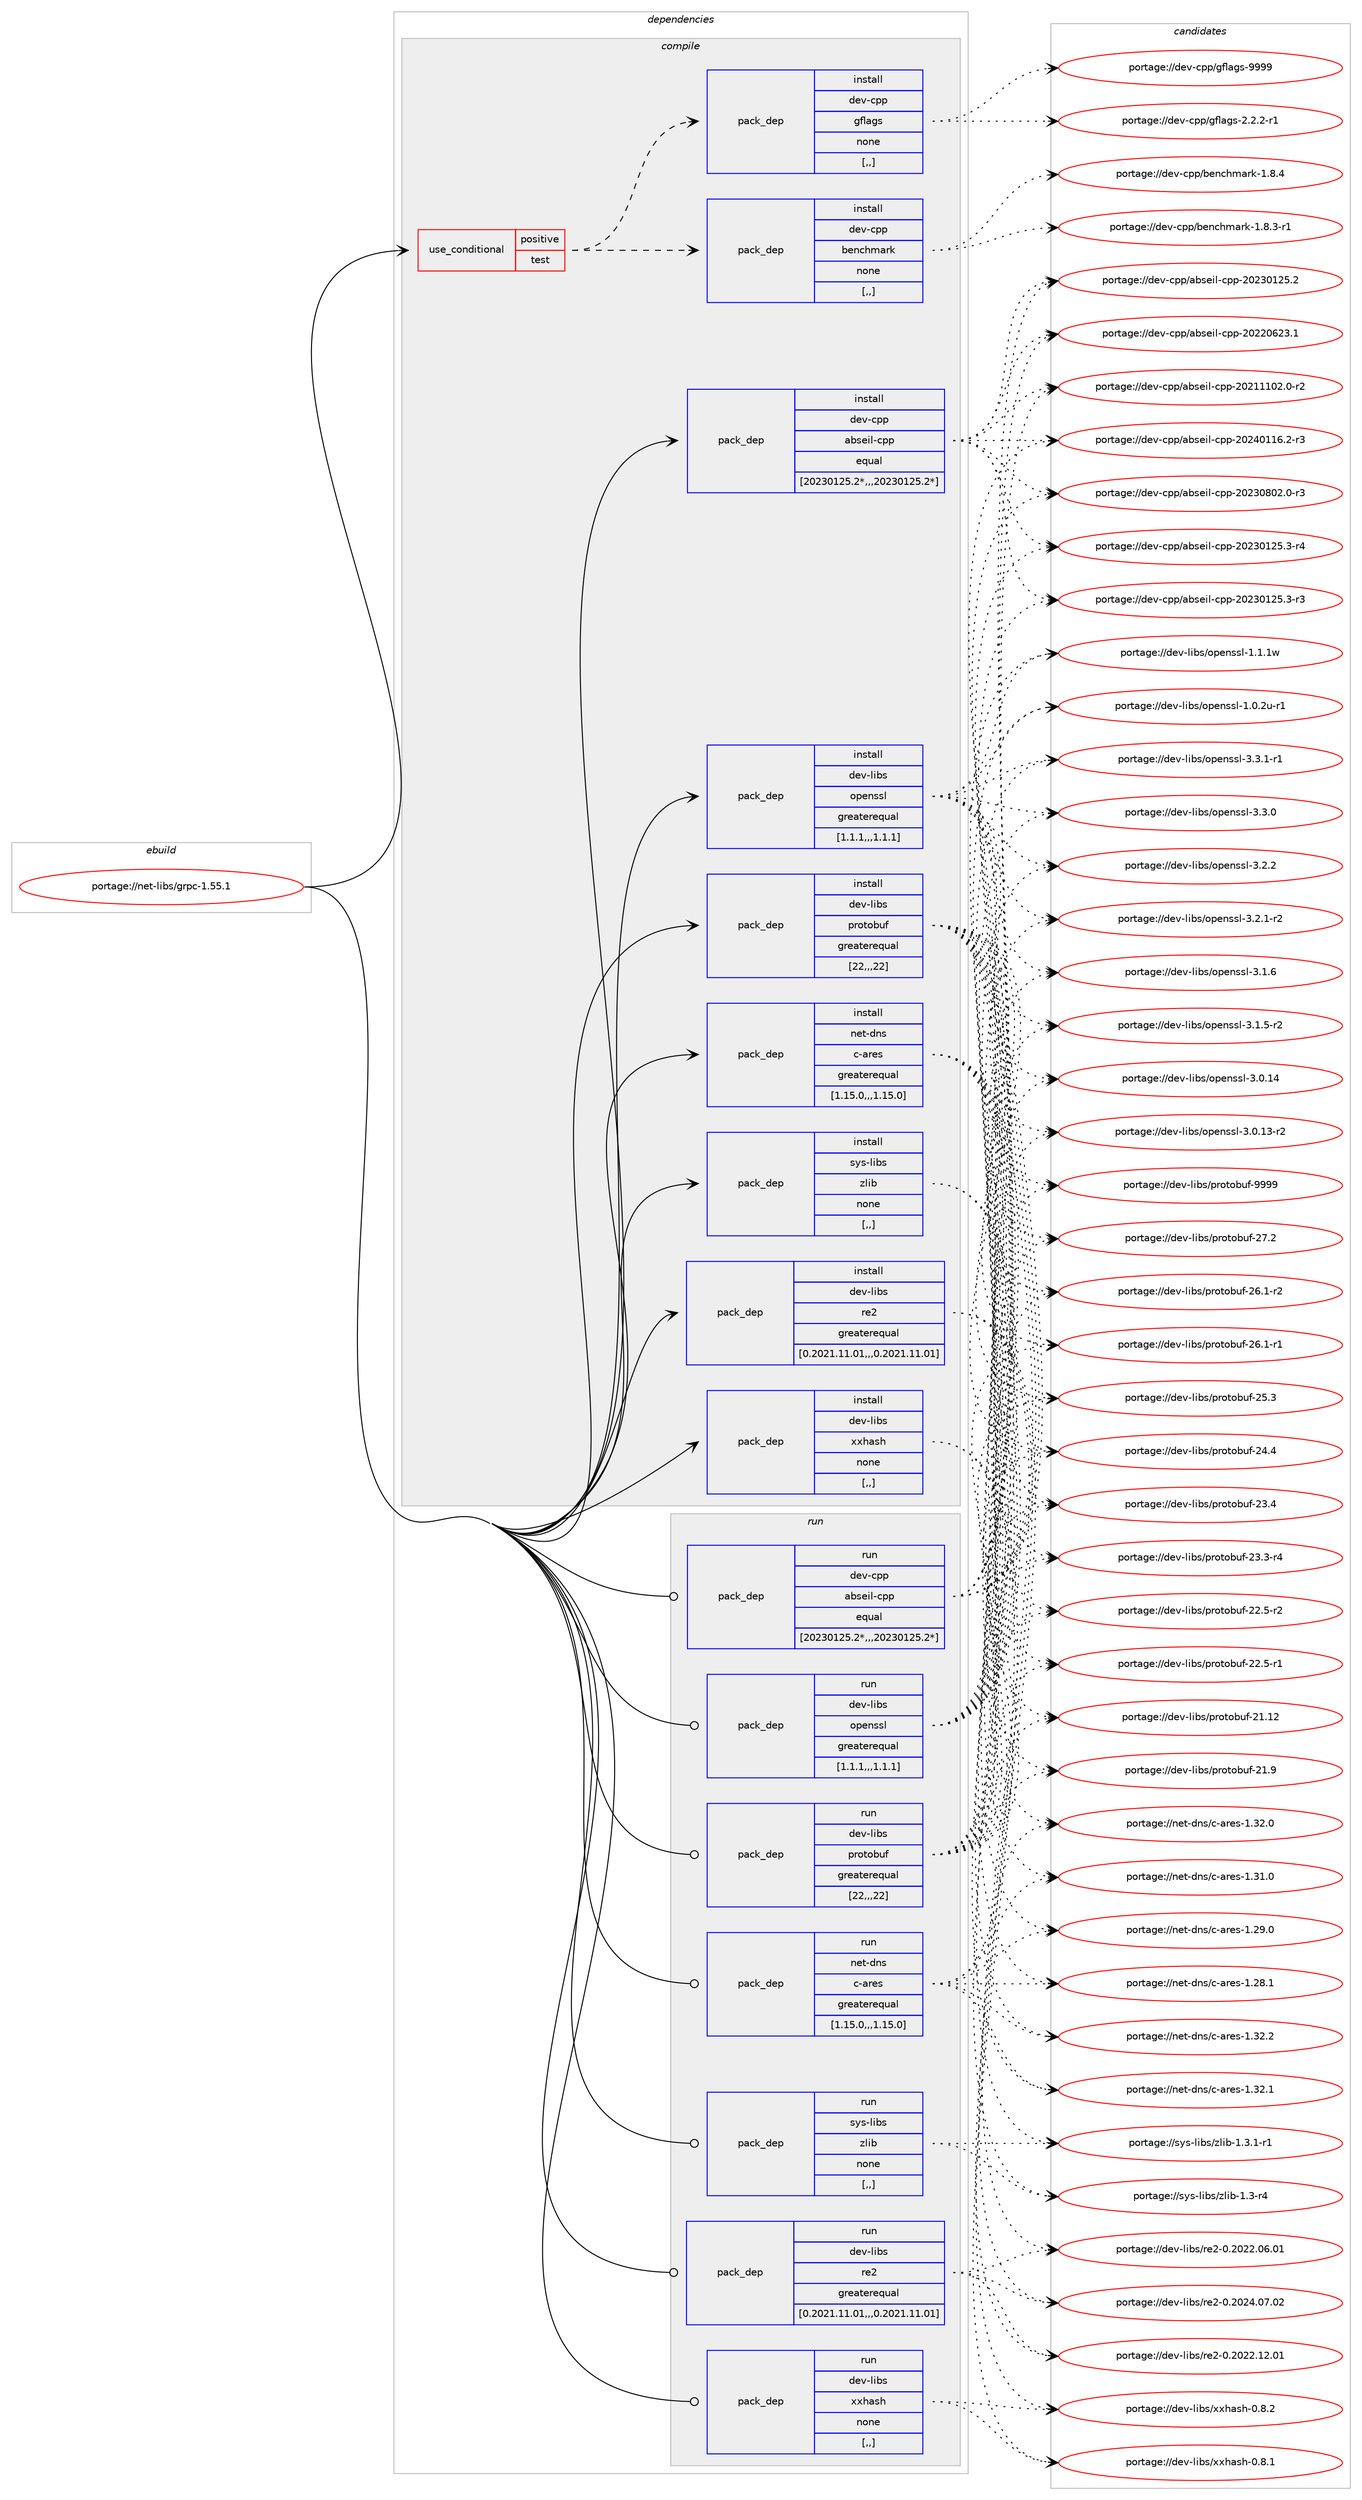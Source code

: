 digraph prolog {

# *************
# Graph options
# *************

newrank=true;
concentrate=true;
compound=true;
graph [rankdir=LR,fontname=Helvetica,fontsize=10,ranksep=1.5];#, ranksep=2.5, nodesep=0.2];
edge  [arrowhead=vee];
node  [fontname=Helvetica,fontsize=10];

# **********
# The ebuild
# **********

subgraph cluster_leftcol {
color=gray;
label=<<i>ebuild</i>>;
id [label="portage://net-libs/grpc-1.55.1", color=red, width=4, href="../net-libs/grpc-1.55.1.svg"];
}

# ****************
# The dependencies
# ****************

subgraph cluster_midcol {
color=gray;
label=<<i>dependencies</i>>;
subgraph cluster_compile {
fillcolor="#eeeeee";
style=filled;
label=<<i>compile</i>>;
subgraph cond93409 {
dependency358466 [label=<<TABLE BORDER="0" CELLBORDER="1" CELLSPACING="0" CELLPADDING="4"><TR><TD ROWSPAN="3" CELLPADDING="10">use_conditional</TD></TR><TR><TD>positive</TD></TR><TR><TD>test</TD></TR></TABLE>>, shape=none, color=red];
subgraph pack262414 {
dependency358467 [label=<<TABLE BORDER="0" CELLBORDER="1" CELLSPACING="0" CELLPADDING="4" WIDTH="220"><TR><TD ROWSPAN="6" CELLPADDING="30">pack_dep</TD></TR><TR><TD WIDTH="110">install</TD></TR><TR><TD>dev-cpp</TD></TR><TR><TD>benchmark</TD></TR><TR><TD>none</TD></TR><TR><TD>[,,]</TD></TR></TABLE>>, shape=none, color=blue];
}
dependency358466:e -> dependency358467:w [weight=20,style="dashed",arrowhead="vee"];
subgraph pack262415 {
dependency358468 [label=<<TABLE BORDER="0" CELLBORDER="1" CELLSPACING="0" CELLPADDING="4" WIDTH="220"><TR><TD ROWSPAN="6" CELLPADDING="30">pack_dep</TD></TR><TR><TD WIDTH="110">install</TD></TR><TR><TD>dev-cpp</TD></TR><TR><TD>gflags</TD></TR><TR><TD>none</TD></TR><TR><TD>[,,]</TD></TR></TABLE>>, shape=none, color=blue];
}
dependency358466:e -> dependency358468:w [weight=20,style="dashed",arrowhead="vee"];
}
id:e -> dependency358466:w [weight=20,style="solid",arrowhead="vee"];
subgraph pack262416 {
dependency358469 [label=<<TABLE BORDER="0" CELLBORDER="1" CELLSPACING="0" CELLPADDING="4" WIDTH="220"><TR><TD ROWSPAN="6" CELLPADDING="30">pack_dep</TD></TR><TR><TD WIDTH="110">install</TD></TR><TR><TD>dev-cpp</TD></TR><TR><TD>abseil-cpp</TD></TR><TR><TD>equal</TD></TR><TR><TD>[20230125.2*,,,20230125.2*]</TD></TR></TABLE>>, shape=none, color=blue];
}
id:e -> dependency358469:w [weight=20,style="solid",arrowhead="vee"];
subgraph pack262417 {
dependency358470 [label=<<TABLE BORDER="0" CELLBORDER="1" CELLSPACING="0" CELLPADDING="4" WIDTH="220"><TR><TD ROWSPAN="6" CELLPADDING="30">pack_dep</TD></TR><TR><TD WIDTH="110">install</TD></TR><TR><TD>dev-libs</TD></TR><TR><TD>openssl</TD></TR><TR><TD>greaterequal</TD></TR><TR><TD>[1.1.1,,,1.1.1]</TD></TR></TABLE>>, shape=none, color=blue];
}
id:e -> dependency358470:w [weight=20,style="solid",arrowhead="vee"];
subgraph pack262418 {
dependency358471 [label=<<TABLE BORDER="0" CELLBORDER="1" CELLSPACING="0" CELLPADDING="4" WIDTH="220"><TR><TD ROWSPAN="6" CELLPADDING="30">pack_dep</TD></TR><TR><TD WIDTH="110">install</TD></TR><TR><TD>dev-libs</TD></TR><TR><TD>protobuf</TD></TR><TR><TD>greaterequal</TD></TR><TR><TD>[22,,,22]</TD></TR></TABLE>>, shape=none, color=blue];
}
id:e -> dependency358471:w [weight=20,style="solid",arrowhead="vee"];
subgraph pack262419 {
dependency358472 [label=<<TABLE BORDER="0" CELLBORDER="1" CELLSPACING="0" CELLPADDING="4" WIDTH="220"><TR><TD ROWSPAN="6" CELLPADDING="30">pack_dep</TD></TR><TR><TD WIDTH="110">install</TD></TR><TR><TD>dev-libs</TD></TR><TR><TD>re2</TD></TR><TR><TD>greaterequal</TD></TR><TR><TD>[0.2021.11.01,,,0.2021.11.01]</TD></TR></TABLE>>, shape=none, color=blue];
}
id:e -> dependency358472:w [weight=20,style="solid",arrowhead="vee"];
subgraph pack262420 {
dependency358473 [label=<<TABLE BORDER="0" CELLBORDER="1" CELLSPACING="0" CELLPADDING="4" WIDTH="220"><TR><TD ROWSPAN="6" CELLPADDING="30">pack_dep</TD></TR><TR><TD WIDTH="110">install</TD></TR><TR><TD>dev-libs</TD></TR><TR><TD>xxhash</TD></TR><TR><TD>none</TD></TR><TR><TD>[,,]</TD></TR></TABLE>>, shape=none, color=blue];
}
id:e -> dependency358473:w [weight=20,style="solid",arrowhead="vee"];
subgraph pack262421 {
dependency358474 [label=<<TABLE BORDER="0" CELLBORDER="1" CELLSPACING="0" CELLPADDING="4" WIDTH="220"><TR><TD ROWSPAN="6" CELLPADDING="30">pack_dep</TD></TR><TR><TD WIDTH="110">install</TD></TR><TR><TD>net-dns</TD></TR><TR><TD>c-ares</TD></TR><TR><TD>greaterequal</TD></TR><TR><TD>[1.15.0,,,1.15.0]</TD></TR></TABLE>>, shape=none, color=blue];
}
id:e -> dependency358474:w [weight=20,style="solid",arrowhead="vee"];
subgraph pack262422 {
dependency358475 [label=<<TABLE BORDER="0" CELLBORDER="1" CELLSPACING="0" CELLPADDING="4" WIDTH="220"><TR><TD ROWSPAN="6" CELLPADDING="30">pack_dep</TD></TR><TR><TD WIDTH="110">install</TD></TR><TR><TD>sys-libs</TD></TR><TR><TD>zlib</TD></TR><TR><TD>none</TD></TR><TR><TD>[,,]</TD></TR></TABLE>>, shape=none, color=blue];
}
id:e -> dependency358475:w [weight=20,style="solid",arrowhead="vee"];
}
subgraph cluster_compileandrun {
fillcolor="#eeeeee";
style=filled;
label=<<i>compile and run</i>>;
}
subgraph cluster_run {
fillcolor="#eeeeee";
style=filled;
label=<<i>run</i>>;
subgraph pack262423 {
dependency358476 [label=<<TABLE BORDER="0" CELLBORDER="1" CELLSPACING="0" CELLPADDING="4" WIDTH="220"><TR><TD ROWSPAN="6" CELLPADDING="30">pack_dep</TD></TR><TR><TD WIDTH="110">run</TD></TR><TR><TD>dev-cpp</TD></TR><TR><TD>abseil-cpp</TD></TR><TR><TD>equal</TD></TR><TR><TD>[20230125.2*,,,20230125.2*]</TD></TR></TABLE>>, shape=none, color=blue];
}
id:e -> dependency358476:w [weight=20,style="solid",arrowhead="odot"];
subgraph pack262424 {
dependency358477 [label=<<TABLE BORDER="0" CELLBORDER="1" CELLSPACING="0" CELLPADDING="4" WIDTH="220"><TR><TD ROWSPAN="6" CELLPADDING="30">pack_dep</TD></TR><TR><TD WIDTH="110">run</TD></TR><TR><TD>dev-libs</TD></TR><TR><TD>openssl</TD></TR><TR><TD>greaterequal</TD></TR><TR><TD>[1.1.1,,,1.1.1]</TD></TR></TABLE>>, shape=none, color=blue];
}
id:e -> dependency358477:w [weight=20,style="solid",arrowhead="odot"];
subgraph pack262425 {
dependency358478 [label=<<TABLE BORDER="0" CELLBORDER="1" CELLSPACING="0" CELLPADDING="4" WIDTH="220"><TR><TD ROWSPAN="6" CELLPADDING="30">pack_dep</TD></TR><TR><TD WIDTH="110">run</TD></TR><TR><TD>dev-libs</TD></TR><TR><TD>protobuf</TD></TR><TR><TD>greaterequal</TD></TR><TR><TD>[22,,,22]</TD></TR></TABLE>>, shape=none, color=blue];
}
id:e -> dependency358478:w [weight=20,style="solid",arrowhead="odot"];
subgraph pack262426 {
dependency358479 [label=<<TABLE BORDER="0" CELLBORDER="1" CELLSPACING="0" CELLPADDING="4" WIDTH="220"><TR><TD ROWSPAN="6" CELLPADDING="30">pack_dep</TD></TR><TR><TD WIDTH="110">run</TD></TR><TR><TD>dev-libs</TD></TR><TR><TD>re2</TD></TR><TR><TD>greaterequal</TD></TR><TR><TD>[0.2021.11.01,,,0.2021.11.01]</TD></TR></TABLE>>, shape=none, color=blue];
}
id:e -> dependency358479:w [weight=20,style="solid",arrowhead="odot"];
subgraph pack262427 {
dependency358480 [label=<<TABLE BORDER="0" CELLBORDER="1" CELLSPACING="0" CELLPADDING="4" WIDTH="220"><TR><TD ROWSPAN="6" CELLPADDING="30">pack_dep</TD></TR><TR><TD WIDTH="110">run</TD></TR><TR><TD>dev-libs</TD></TR><TR><TD>xxhash</TD></TR><TR><TD>none</TD></TR><TR><TD>[,,]</TD></TR></TABLE>>, shape=none, color=blue];
}
id:e -> dependency358480:w [weight=20,style="solid",arrowhead="odot"];
subgraph pack262428 {
dependency358481 [label=<<TABLE BORDER="0" CELLBORDER="1" CELLSPACING="0" CELLPADDING="4" WIDTH="220"><TR><TD ROWSPAN="6" CELLPADDING="30">pack_dep</TD></TR><TR><TD WIDTH="110">run</TD></TR><TR><TD>net-dns</TD></TR><TR><TD>c-ares</TD></TR><TR><TD>greaterequal</TD></TR><TR><TD>[1.15.0,,,1.15.0]</TD></TR></TABLE>>, shape=none, color=blue];
}
id:e -> dependency358481:w [weight=20,style="solid",arrowhead="odot"];
subgraph pack262429 {
dependency358482 [label=<<TABLE BORDER="0" CELLBORDER="1" CELLSPACING="0" CELLPADDING="4" WIDTH="220"><TR><TD ROWSPAN="6" CELLPADDING="30">pack_dep</TD></TR><TR><TD WIDTH="110">run</TD></TR><TR><TD>sys-libs</TD></TR><TR><TD>zlib</TD></TR><TR><TD>none</TD></TR><TR><TD>[,,]</TD></TR></TABLE>>, shape=none, color=blue];
}
id:e -> dependency358482:w [weight=20,style="solid",arrowhead="odot"];
}
}

# **************
# The candidates
# **************

subgraph cluster_choices {
rank=same;
color=gray;
label=<<i>candidates</i>>;

subgraph choice262414 {
color=black;
nodesep=1;
choice100101118459911211247981011109910410997114107454946564652 [label="portage://dev-cpp/benchmark-1.8.4", color=red, width=4,href="../dev-cpp/benchmark-1.8.4.svg"];
choice1001011184599112112479810111099104109971141074549465646514511449 [label="portage://dev-cpp/benchmark-1.8.3-r1", color=red, width=4,href="../dev-cpp/benchmark-1.8.3-r1.svg"];
dependency358467:e -> choice100101118459911211247981011109910410997114107454946564652:w [style=dotted,weight="100"];
dependency358467:e -> choice1001011184599112112479810111099104109971141074549465646514511449:w [style=dotted,weight="100"];
}
subgraph choice262415 {
color=black;
nodesep=1;
choice100101118459911211247103102108971031154557575757 [label="portage://dev-cpp/gflags-9999", color=red, width=4,href="../dev-cpp/gflags-9999.svg"];
choice100101118459911211247103102108971031154550465046504511449 [label="portage://dev-cpp/gflags-2.2.2-r1", color=red, width=4,href="../dev-cpp/gflags-2.2.2-r1.svg"];
dependency358468:e -> choice100101118459911211247103102108971031154557575757:w [style=dotted,weight="100"];
dependency358468:e -> choice100101118459911211247103102108971031154550465046504511449:w [style=dotted,weight="100"];
}
subgraph choice262416 {
color=black;
nodesep=1;
choice1001011184599112112479798115101105108459911211245504850524849495446504511451 [label="portage://dev-cpp/abseil-cpp-20240116.2-r3", color=red, width=4,href="../dev-cpp/abseil-cpp-20240116.2-r3.svg"];
choice1001011184599112112479798115101105108459911211245504850514856485046484511451 [label="portage://dev-cpp/abseil-cpp-20230802.0-r3", color=red, width=4,href="../dev-cpp/abseil-cpp-20230802.0-r3.svg"];
choice1001011184599112112479798115101105108459911211245504850514849505346514511452 [label="portage://dev-cpp/abseil-cpp-20230125.3-r4", color=red, width=4,href="../dev-cpp/abseil-cpp-20230125.3-r4.svg"];
choice1001011184599112112479798115101105108459911211245504850514849505346514511451 [label="portage://dev-cpp/abseil-cpp-20230125.3-r3", color=red, width=4,href="../dev-cpp/abseil-cpp-20230125.3-r3.svg"];
choice100101118459911211247979811510110510845991121124550485051484950534650 [label="portage://dev-cpp/abseil-cpp-20230125.2", color=red, width=4,href="../dev-cpp/abseil-cpp-20230125.2.svg"];
choice100101118459911211247979811510110510845991121124550485050485450514649 [label="portage://dev-cpp/abseil-cpp-20220623.1", color=red, width=4,href="../dev-cpp/abseil-cpp-20220623.1.svg"];
choice1001011184599112112479798115101105108459911211245504850494949485046484511450 [label="portage://dev-cpp/abseil-cpp-20211102.0-r2", color=red, width=4,href="../dev-cpp/abseil-cpp-20211102.0-r2.svg"];
dependency358469:e -> choice1001011184599112112479798115101105108459911211245504850524849495446504511451:w [style=dotted,weight="100"];
dependency358469:e -> choice1001011184599112112479798115101105108459911211245504850514856485046484511451:w [style=dotted,weight="100"];
dependency358469:e -> choice1001011184599112112479798115101105108459911211245504850514849505346514511452:w [style=dotted,weight="100"];
dependency358469:e -> choice1001011184599112112479798115101105108459911211245504850514849505346514511451:w [style=dotted,weight="100"];
dependency358469:e -> choice100101118459911211247979811510110510845991121124550485051484950534650:w [style=dotted,weight="100"];
dependency358469:e -> choice100101118459911211247979811510110510845991121124550485050485450514649:w [style=dotted,weight="100"];
dependency358469:e -> choice1001011184599112112479798115101105108459911211245504850494949485046484511450:w [style=dotted,weight="100"];
}
subgraph choice262417 {
color=black;
nodesep=1;
choice1001011184510810598115471111121011101151151084551465146494511449 [label="portage://dev-libs/openssl-3.3.1-r1", color=red, width=4,href="../dev-libs/openssl-3.3.1-r1.svg"];
choice100101118451081059811547111112101110115115108455146514648 [label="portage://dev-libs/openssl-3.3.0", color=red, width=4,href="../dev-libs/openssl-3.3.0.svg"];
choice100101118451081059811547111112101110115115108455146504650 [label="portage://dev-libs/openssl-3.2.2", color=red, width=4,href="../dev-libs/openssl-3.2.2.svg"];
choice1001011184510810598115471111121011101151151084551465046494511450 [label="portage://dev-libs/openssl-3.2.1-r2", color=red, width=4,href="../dev-libs/openssl-3.2.1-r2.svg"];
choice100101118451081059811547111112101110115115108455146494654 [label="portage://dev-libs/openssl-3.1.6", color=red, width=4,href="../dev-libs/openssl-3.1.6.svg"];
choice1001011184510810598115471111121011101151151084551464946534511450 [label="portage://dev-libs/openssl-3.1.5-r2", color=red, width=4,href="../dev-libs/openssl-3.1.5-r2.svg"];
choice10010111845108105981154711111210111011511510845514648464952 [label="portage://dev-libs/openssl-3.0.14", color=red, width=4,href="../dev-libs/openssl-3.0.14.svg"];
choice100101118451081059811547111112101110115115108455146484649514511450 [label="portage://dev-libs/openssl-3.0.13-r2", color=red, width=4,href="../dev-libs/openssl-3.0.13-r2.svg"];
choice100101118451081059811547111112101110115115108454946494649119 [label="portage://dev-libs/openssl-1.1.1w", color=red, width=4,href="../dev-libs/openssl-1.1.1w.svg"];
choice1001011184510810598115471111121011101151151084549464846501174511449 [label="portage://dev-libs/openssl-1.0.2u-r1", color=red, width=4,href="../dev-libs/openssl-1.0.2u-r1.svg"];
dependency358470:e -> choice1001011184510810598115471111121011101151151084551465146494511449:w [style=dotted,weight="100"];
dependency358470:e -> choice100101118451081059811547111112101110115115108455146514648:w [style=dotted,weight="100"];
dependency358470:e -> choice100101118451081059811547111112101110115115108455146504650:w [style=dotted,weight="100"];
dependency358470:e -> choice1001011184510810598115471111121011101151151084551465046494511450:w [style=dotted,weight="100"];
dependency358470:e -> choice100101118451081059811547111112101110115115108455146494654:w [style=dotted,weight="100"];
dependency358470:e -> choice1001011184510810598115471111121011101151151084551464946534511450:w [style=dotted,weight="100"];
dependency358470:e -> choice10010111845108105981154711111210111011511510845514648464952:w [style=dotted,weight="100"];
dependency358470:e -> choice100101118451081059811547111112101110115115108455146484649514511450:w [style=dotted,weight="100"];
dependency358470:e -> choice100101118451081059811547111112101110115115108454946494649119:w [style=dotted,weight="100"];
dependency358470:e -> choice1001011184510810598115471111121011101151151084549464846501174511449:w [style=dotted,weight="100"];
}
subgraph choice262418 {
color=black;
nodesep=1;
choice100101118451081059811547112114111116111981171024557575757 [label="portage://dev-libs/protobuf-9999", color=red, width=4,href="../dev-libs/protobuf-9999.svg"];
choice100101118451081059811547112114111116111981171024550554650 [label="portage://dev-libs/protobuf-27.2", color=red, width=4,href="../dev-libs/protobuf-27.2.svg"];
choice1001011184510810598115471121141111161119811710245505446494511450 [label="portage://dev-libs/protobuf-26.1-r2", color=red, width=4,href="../dev-libs/protobuf-26.1-r2.svg"];
choice1001011184510810598115471121141111161119811710245505446494511449 [label="portage://dev-libs/protobuf-26.1-r1", color=red, width=4,href="../dev-libs/protobuf-26.1-r1.svg"];
choice100101118451081059811547112114111116111981171024550534651 [label="portage://dev-libs/protobuf-25.3", color=red, width=4,href="../dev-libs/protobuf-25.3.svg"];
choice100101118451081059811547112114111116111981171024550524652 [label="portage://dev-libs/protobuf-24.4", color=red, width=4,href="../dev-libs/protobuf-24.4.svg"];
choice100101118451081059811547112114111116111981171024550514652 [label="portage://dev-libs/protobuf-23.4", color=red, width=4,href="../dev-libs/protobuf-23.4.svg"];
choice1001011184510810598115471121141111161119811710245505146514511452 [label="portage://dev-libs/protobuf-23.3-r4", color=red, width=4,href="../dev-libs/protobuf-23.3-r4.svg"];
choice1001011184510810598115471121141111161119811710245505046534511450 [label="portage://dev-libs/protobuf-22.5-r2", color=red, width=4,href="../dev-libs/protobuf-22.5-r2.svg"];
choice1001011184510810598115471121141111161119811710245505046534511449 [label="portage://dev-libs/protobuf-22.5-r1", color=red, width=4,href="../dev-libs/protobuf-22.5-r1.svg"];
choice10010111845108105981154711211411111611198117102455049464950 [label="portage://dev-libs/protobuf-21.12", color=red, width=4,href="../dev-libs/protobuf-21.12.svg"];
choice100101118451081059811547112114111116111981171024550494657 [label="portage://dev-libs/protobuf-21.9", color=red, width=4,href="../dev-libs/protobuf-21.9.svg"];
dependency358471:e -> choice100101118451081059811547112114111116111981171024557575757:w [style=dotted,weight="100"];
dependency358471:e -> choice100101118451081059811547112114111116111981171024550554650:w [style=dotted,weight="100"];
dependency358471:e -> choice1001011184510810598115471121141111161119811710245505446494511450:w [style=dotted,weight="100"];
dependency358471:e -> choice1001011184510810598115471121141111161119811710245505446494511449:w [style=dotted,weight="100"];
dependency358471:e -> choice100101118451081059811547112114111116111981171024550534651:w [style=dotted,weight="100"];
dependency358471:e -> choice100101118451081059811547112114111116111981171024550524652:w [style=dotted,weight="100"];
dependency358471:e -> choice100101118451081059811547112114111116111981171024550514652:w [style=dotted,weight="100"];
dependency358471:e -> choice1001011184510810598115471121141111161119811710245505146514511452:w [style=dotted,weight="100"];
dependency358471:e -> choice1001011184510810598115471121141111161119811710245505046534511450:w [style=dotted,weight="100"];
dependency358471:e -> choice1001011184510810598115471121141111161119811710245505046534511449:w [style=dotted,weight="100"];
dependency358471:e -> choice10010111845108105981154711211411111611198117102455049464950:w [style=dotted,weight="100"];
dependency358471:e -> choice100101118451081059811547112114111116111981171024550494657:w [style=dotted,weight="100"];
}
subgraph choice262419 {
color=black;
nodesep=1;
choice1001011184510810598115471141015045484650485052464855464850 [label="portage://dev-libs/re2-0.2024.07.02", color=red, width=4,href="../dev-libs/re2-0.2024.07.02.svg"];
choice1001011184510810598115471141015045484650485050464950464849 [label="portage://dev-libs/re2-0.2022.12.01", color=red, width=4,href="../dev-libs/re2-0.2022.12.01.svg"];
choice1001011184510810598115471141015045484650485050464854464849 [label="portage://dev-libs/re2-0.2022.06.01", color=red, width=4,href="../dev-libs/re2-0.2022.06.01.svg"];
dependency358472:e -> choice1001011184510810598115471141015045484650485052464855464850:w [style=dotted,weight="100"];
dependency358472:e -> choice1001011184510810598115471141015045484650485050464950464849:w [style=dotted,weight="100"];
dependency358472:e -> choice1001011184510810598115471141015045484650485050464854464849:w [style=dotted,weight="100"];
}
subgraph choice262420 {
color=black;
nodesep=1;
choice10010111845108105981154712012010497115104454846564650 [label="portage://dev-libs/xxhash-0.8.2", color=red, width=4,href="../dev-libs/xxhash-0.8.2.svg"];
choice10010111845108105981154712012010497115104454846564649 [label="portage://dev-libs/xxhash-0.8.1", color=red, width=4,href="../dev-libs/xxhash-0.8.1.svg"];
dependency358473:e -> choice10010111845108105981154712012010497115104454846564650:w [style=dotted,weight="100"];
dependency358473:e -> choice10010111845108105981154712012010497115104454846564649:w [style=dotted,weight="100"];
}
subgraph choice262421 {
color=black;
nodesep=1;
choice110101116451001101154799459711410111545494651504650 [label="portage://net-dns/c-ares-1.32.2", color=red, width=4,href="../net-dns/c-ares-1.32.2.svg"];
choice110101116451001101154799459711410111545494651504649 [label="portage://net-dns/c-ares-1.32.1", color=red, width=4,href="../net-dns/c-ares-1.32.1.svg"];
choice110101116451001101154799459711410111545494651504648 [label="portage://net-dns/c-ares-1.32.0", color=red, width=4,href="../net-dns/c-ares-1.32.0.svg"];
choice110101116451001101154799459711410111545494651494648 [label="portage://net-dns/c-ares-1.31.0", color=red, width=4,href="../net-dns/c-ares-1.31.0.svg"];
choice110101116451001101154799459711410111545494650574648 [label="portage://net-dns/c-ares-1.29.0", color=red, width=4,href="../net-dns/c-ares-1.29.0.svg"];
choice110101116451001101154799459711410111545494650564649 [label="portage://net-dns/c-ares-1.28.1", color=red, width=4,href="../net-dns/c-ares-1.28.1.svg"];
dependency358474:e -> choice110101116451001101154799459711410111545494651504650:w [style=dotted,weight="100"];
dependency358474:e -> choice110101116451001101154799459711410111545494651504649:w [style=dotted,weight="100"];
dependency358474:e -> choice110101116451001101154799459711410111545494651504648:w [style=dotted,weight="100"];
dependency358474:e -> choice110101116451001101154799459711410111545494651494648:w [style=dotted,weight="100"];
dependency358474:e -> choice110101116451001101154799459711410111545494650574648:w [style=dotted,weight="100"];
dependency358474:e -> choice110101116451001101154799459711410111545494650564649:w [style=dotted,weight="100"];
}
subgraph choice262422 {
color=black;
nodesep=1;
choice115121115451081059811547122108105984549465146494511449 [label="portage://sys-libs/zlib-1.3.1-r1", color=red, width=4,href="../sys-libs/zlib-1.3.1-r1.svg"];
choice11512111545108105981154712210810598454946514511452 [label="portage://sys-libs/zlib-1.3-r4", color=red, width=4,href="../sys-libs/zlib-1.3-r4.svg"];
dependency358475:e -> choice115121115451081059811547122108105984549465146494511449:w [style=dotted,weight="100"];
dependency358475:e -> choice11512111545108105981154712210810598454946514511452:w [style=dotted,weight="100"];
}
subgraph choice262423 {
color=black;
nodesep=1;
choice1001011184599112112479798115101105108459911211245504850524849495446504511451 [label="portage://dev-cpp/abseil-cpp-20240116.2-r3", color=red, width=4,href="../dev-cpp/abseil-cpp-20240116.2-r3.svg"];
choice1001011184599112112479798115101105108459911211245504850514856485046484511451 [label="portage://dev-cpp/abseil-cpp-20230802.0-r3", color=red, width=4,href="../dev-cpp/abseil-cpp-20230802.0-r3.svg"];
choice1001011184599112112479798115101105108459911211245504850514849505346514511452 [label="portage://dev-cpp/abseil-cpp-20230125.3-r4", color=red, width=4,href="../dev-cpp/abseil-cpp-20230125.3-r4.svg"];
choice1001011184599112112479798115101105108459911211245504850514849505346514511451 [label="portage://dev-cpp/abseil-cpp-20230125.3-r3", color=red, width=4,href="../dev-cpp/abseil-cpp-20230125.3-r3.svg"];
choice100101118459911211247979811510110510845991121124550485051484950534650 [label="portage://dev-cpp/abseil-cpp-20230125.2", color=red, width=4,href="../dev-cpp/abseil-cpp-20230125.2.svg"];
choice100101118459911211247979811510110510845991121124550485050485450514649 [label="portage://dev-cpp/abseil-cpp-20220623.1", color=red, width=4,href="../dev-cpp/abseil-cpp-20220623.1.svg"];
choice1001011184599112112479798115101105108459911211245504850494949485046484511450 [label="portage://dev-cpp/abseil-cpp-20211102.0-r2", color=red, width=4,href="../dev-cpp/abseil-cpp-20211102.0-r2.svg"];
dependency358476:e -> choice1001011184599112112479798115101105108459911211245504850524849495446504511451:w [style=dotted,weight="100"];
dependency358476:e -> choice1001011184599112112479798115101105108459911211245504850514856485046484511451:w [style=dotted,weight="100"];
dependency358476:e -> choice1001011184599112112479798115101105108459911211245504850514849505346514511452:w [style=dotted,weight="100"];
dependency358476:e -> choice1001011184599112112479798115101105108459911211245504850514849505346514511451:w [style=dotted,weight="100"];
dependency358476:e -> choice100101118459911211247979811510110510845991121124550485051484950534650:w [style=dotted,weight="100"];
dependency358476:e -> choice100101118459911211247979811510110510845991121124550485050485450514649:w [style=dotted,weight="100"];
dependency358476:e -> choice1001011184599112112479798115101105108459911211245504850494949485046484511450:w [style=dotted,weight="100"];
}
subgraph choice262424 {
color=black;
nodesep=1;
choice1001011184510810598115471111121011101151151084551465146494511449 [label="portage://dev-libs/openssl-3.3.1-r1", color=red, width=4,href="../dev-libs/openssl-3.3.1-r1.svg"];
choice100101118451081059811547111112101110115115108455146514648 [label="portage://dev-libs/openssl-3.3.0", color=red, width=4,href="../dev-libs/openssl-3.3.0.svg"];
choice100101118451081059811547111112101110115115108455146504650 [label="portage://dev-libs/openssl-3.2.2", color=red, width=4,href="../dev-libs/openssl-3.2.2.svg"];
choice1001011184510810598115471111121011101151151084551465046494511450 [label="portage://dev-libs/openssl-3.2.1-r2", color=red, width=4,href="../dev-libs/openssl-3.2.1-r2.svg"];
choice100101118451081059811547111112101110115115108455146494654 [label="portage://dev-libs/openssl-3.1.6", color=red, width=4,href="../dev-libs/openssl-3.1.6.svg"];
choice1001011184510810598115471111121011101151151084551464946534511450 [label="portage://dev-libs/openssl-3.1.5-r2", color=red, width=4,href="../dev-libs/openssl-3.1.5-r2.svg"];
choice10010111845108105981154711111210111011511510845514648464952 [label="portage://dev-libs/openssl-3.0.14", color=red, width=4,href="../dev-libs/openssl-3.0.14.svg"];
choice100101118451081059811547111112101110115115108455146484649514511450 [label="portage://dev-libs/openssl-3.0.13-r2", color=red, width=4,href="../dev-libs/openssl-3.0.13-r2.svg"];
choice100101118451081059811547111112101110115115108454946494649119 [label="portage://dev-libs/openssl-1.1.1w", color=red, width=4,href="../dev-libs/openssl-1.1.1w.svg"];
choice1001011184510810598115471111121011101151151084549464846501174511449 [label="portage://dev-libs/openssl-1.0.2u-r1", color=red, width=4,href="../dev-libs/openssl-1.0.2u-r1.svg"];
dependency358477:e -> choice1001011184510810598115471111121011101151151084551465146494511449:w [style=dotted,weight="100"];
dependency358477:e -> choice100101118451081059811547111112101110115115108455146514648:w [style=dotted,weight="100"];
dependency358477:e -> choice100101118451081059811547111112101110115115108455146504650:w [style=dotted,weight="100"];
dependency358477:e -> choice1001011184510810598115471111121011101151151084551465046494511450:w [style=dotted,weight="100"];
dependency358477:e -> choice100101118451081059811547111112101110115115108455146494654:w [style=dotted,weight="100"];
dependency358477:e -> choice1001011184510810598115471111121011101151151084551464946534511450:w [style=dotted,weight="100"];
dependency358477:e -> choice10010111845108105981154711111210111011511510845514648464952:w [style=dotted,weight="100"];
dependency358477:e -> choice100101118451081059811547111112101110115115108455146484649514511450:w [style=dotted,weight="100"];
dependency358477:e -> choice100101118451081059811547111112101110115115108454946494649119:w [style=dotted,weight="100"];
dependency358477:e -> choice1001011184510810598115471111121011101151151084549464846501174511449:w [style=dotted,weight="100"];
}
subgraph choice262425 {
color=black;
nodesep=1;
choice100101118451081059811547112114111116111981171024557575757 [label="portage://dev-libs/protobuf-9999", color=red, width=4,href="../dev-libs/protobuf-9999.svg"];
choice100101118451081059811547112114111116111981171024550554650 [label="portage://dev-libs/protobuf-27.2", color=red, width=4,href="../dev-libs/protobuf-27.2.svg"];
choice1001011184510810598115471121141111161119811710245505446494511450 [label="portage://dev-libs/protobuf-26.1-r2", color=red, width=4,href="../dev-libs/protobuf-26.1-r2.svg"];
choice1001011184510810598115471121141111161119811710245505446494511449 [label="portage://dev-libs/protobuf-26.1-r1", color=red, width=4,href="../dev-libs/protobuf-26.1-r1.svg"];
choice100101118451081059811547112114111116111981171024550534651 [label="portage://dev-libs/protobuf-25.3", color=red, width=4,href="../dev-libs/protobuf-25.3.svg"];
choice100101118451081059811547112114111116111981171024550524652 [label="portage://dev-libs/protobuf-24.4", color=red, width=4,href="../dev-libs/protobuf-24.4.svg"];
choice100101118451081059811547112114111116111981171024550514652 [label="portage://dev-libs/protobuf-23.4", color=red, width=4,href="../dev-libs/protobuf-23.4.svg"];
choice1001011184510810598115471121141111161119811710245505146514511452 [label="portage://dev-libs/protobuf-23.3-r4", color=red, width=4,href="../dev-libs/protobuf-23.3-r4.svg"];
choice1001011184510810598115471121141111161119811710245505046534511450 [label="portage://dev-libs/protobuf-22.5-r2", color=red, width=4,href="../dev-libs/protobuf-22.5-r2.svg"];
choice1001011184510810598115471121141111161119811710245505046534511449 [label="portage://dev-libs/protobuf-22.5-r1", color=red, width=4,href="../dev-libs/protobuf-22.5-r1.svg"];
choice10010111845108105981154711211411111611198117102455049464950 [label="portage://dev-libs/protobuf-21.12", color=red, width=4,href="../dev-libs/protobuf-21.12.svg"];
choice100101118451081059811547112114111116111981171024550494657 [label="portage://dev-libs/protobuf-21.9", color=red, width=4,href="../dev-libs/protobuf-21.9.svg"];
dependency358478:e -> choice100101118451081059811547112114111116111981171024557575757:w [style=dotted,weight="100"];
dependency358478:e -> choice100101118451081059811547112114111116111981171024550554650:w [style=dotted,weight="100"];
dependency358478:e -> choice1001011184510810598115471121141111161119811710245505446494511450:w [style=dotted,weight="100"];
dependency358478:e -> choice1001011184510810598115471121141111161119811710245505446494511449:w [style=dotted,weight="100"];
dependency358478:e -> choice100101118451081059811547112114111116111981171024550534651:w [style=dotted,weight="100"];
dependency358478:e -> choice100101118451081059811547112114111116111981171024550524652:w [style=dotted,weight="100"];
dependency358478:e -> choice100101118451081059811547112114111116111981171024550514652:w [style=dotted,weight="100"];
dependency358478:e -> choice1001011184510810598115471121141111161119811710245505146514511452:w [style=dotted,weight="100"];
dependency358478:e -> choice1001011184510810598115471121141111161119811710245505046534511450:w [style=dotted,weight="100"];
dependency358478:e -> choice1001011184510810598115471121141111161119811710245505046534511449:w [style=dotted,weight="100"];
dependency358478:e -> choice10010111845108105981154711211411111611198117102455049464950:w [style=dotted,weight="100"];
dependency358478:e -> choice100101118451081059811547112114111116111981171024550494657:w [style=dotted,weight="100"];
}
subgraph choice262426 {
color=black;
nodesep=1;
choice1001011184510810598115471141015045484650485052464855464850 [label="portage://dev-libs/re2-0.2024.07.02", color=red, width=4,href="../dev-libs/re2-0.2024.07.02.svg"];
choice1001011184510810598115471141015045484650485050464950464849 [label="portage://dev-libs/re2-0.2022.12.01", color=red, width=4,href="../dev-libs/re2-0.2022.12.01.svg"];
choice1001011184510810598115471141015045484650485050464854464849 [label="portage://dev-libs/re2-0.2022.06.01", color=red, width=4,href="../dev-libs/re2-0.2022.06.01.svg"];
dependency358479:e -> choice1001011184510810598115471141015045484650485052464855464850:w [style=dotted,weight="100"];
dependency358479:e -> choice1001011184510810598115471141015045484650485050464950464849:w [style=dotted,weight="100"];
dependency358479:e -> choice1001011184510810598115471141015045484650485050464854464849:w [style=dotted,weight="100"];
}
subgraph choice262427 {
color=black;
nodesep=1;
choice10010111845108105981154712012010497115104454846564650 [label="portage://dev-libs/xxhash-0.8.2", color=red, width=4,href="../dev-libs/xxhash-0.8.2.svg"];
choice10010111845108105981154712012010497115104454846564649 [label="portage://dev-libs/xxhash-0.8.1", color=red, width=4,href="../dev-libs/xxhash-0.8.1.svg"];
dependency358480:e -> choice10010111845108105981154712012010497115104454846564650:w [style=dotted,weight="100"];
dependency358480:e -> choice10010111845108105981154712012010497115104454846564649:w [style=dotted,weight="100"];
}
subgraph choice262428 {
color=black;
nodesep=1;
choice110101116451001101154799459711410111545494651504650 [label="portage://net-dns/c-ares-1.32.2", color=red, width=4,href="../net-dns/c-ares-1.32.2.svg"];
choice110101116451001101154799459711410111545494651504649 [label="portage://net-dns/c-ares-1.32.1", color=red, width=4,href="../net-dns/c-ares-1.32.1.svg"];
choice110101116451001101154799459711410111545494651504648 [label="portage://net-dns/c-ares-1.32.0", color=red, width=4,href="../net-dns/c-ares-1.32.0.svg"];
choice110101116451001101154799459711410111545494651494648 [label="portage://net-dns/c-ares-1.31.0", color=red, width=4,href="../net-dns/c-ares-1.31.0.svg"];
choice110101116451001101154799459711410111545494650574648 [label="portage://net-dns/c-ares-1.29.0", color=red, width=4,href="../net-dns/c-ares-1.29.0.svg"];
choice110101116451001101154799459711410111545494650564649 [label="portage://net-dns/c-ares-1.28.1", color=red, width=4,href="../net-dns/c-ares-1.28.1.svg"];
dependency358481:e -> choice110101116451001101154799459711410111545494651504650:w [style=dotted,weight="100"];
dependency358481:e -> choice110101116451001101154799459711410111545494651504649:w [style=dotted,weight="100"];
dependency358481:e -> choice110101116451001101154799459711410111545494651504648:w [style=dotted,weight="100"];
dependency358481:e -> choice110101116451001101154799459711410111545494651494648:w [style=dotted,weight="100"];
dependency358481:e -> choice110101116451001101154799459711410111545494650574648:w [style=dotted,weight="100"];
dependency358481:e -> choice110101116451001101154799459711410111545494650564649:w [style=dotted,weight="100"];
}
subgraph choice262429 {
color=black;
nodesep=1;
choice115121115451081059811547122108105984549465146494511449 [label="portage://sys-libs/zlib-1.3.1-r1", color=red, width=4,href="../sys-libs/zlib-1.3.1-r1.svg"];
choice11512111545108105981154712210810598454946514511452 [label="portage://sys-libs/zlib-1.3-r4", color=red, width=4,href="../sys-libs/zlib-1.3-r4.svg"];
dependency358482:e -> choice115121115451081059811547122108105984549465146494511449:w [style=dotted,weight="100"];
dependency358482:e -> choice11512111545108105981154712210810598454946514511452:w [style=dotted,weight="100"];
}
}

}
